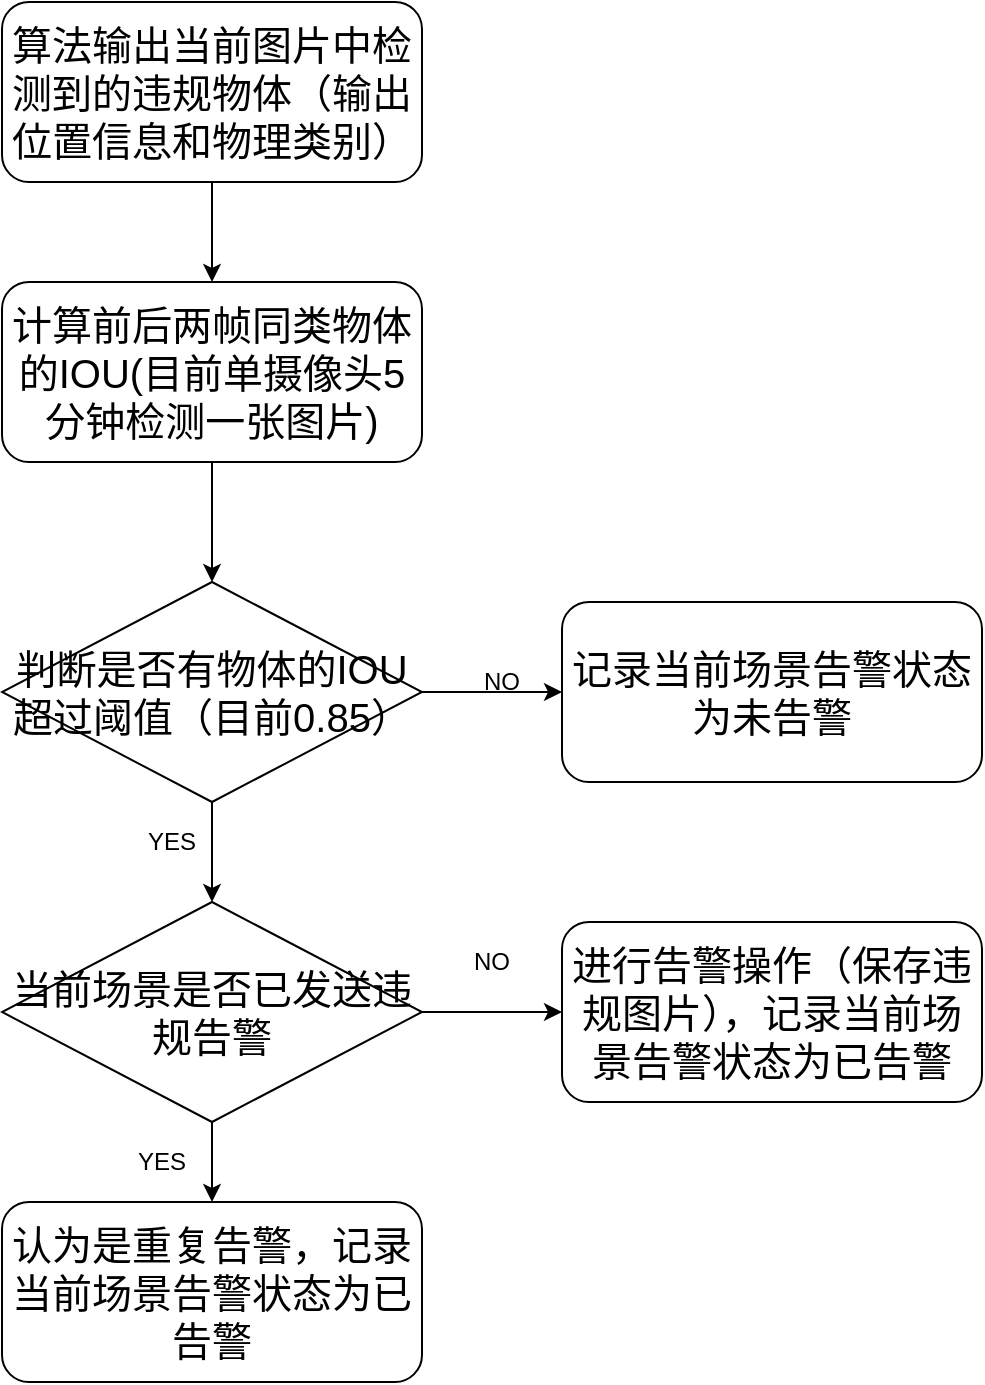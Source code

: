 <mxfile version="12.1.3" type="github" pages="1"><diagram id="csbnbrYuQrzbuTls21tO" name="Page-1"><mxGraphModel dx="1391" dy="841" grid="1" gridSize="10" guides="1" tooltips="1" connect="1" arrows="1" fold="1" page="1" pageScale="1" pageWidth="827" pageHeight="1169" math="0" shadow="0"><root><mxCell id="0"/><mxCell id="1" parent="0"/><mxCell id="eRvUZKKCyijG9LkS7xyj-3" value="" style="edgeStyle=orthogonalEdgeStyle;rounded=0;orthogonalLoop=1;jettySize=auto;html=1;entryX=0.5;entryY=0;entryDx=0;entryDy=0;" edge="1" parent="1" source="eRvUZKKCyijG9LkS7xyj-1" target="eRvUZKKCyijG9LkS7xyj-7"><mxGeometry relative="1" as="geometry"><mxPoint x="355" y="270" as="targetPoint"/></mxGeometry></mxCell><mxCell id="eRvUZKKCyijG9LkS7xyj-1" value="&lt;font style=&quot;font-size: 20px&quot;&gt;算法输出当前图片中检测到的违规物体（输出位置信息和物理类别）&lt;/font&gt;" style="rounded=1;whiteSpace=wrap;html=1;" vertex="1" parent="1"><mxGeometry x="250" y="140" width="210" height="90" as="geometry"/></mxCell><mxCell id="eRvUZKKCyijG9LkS7xyj-9" value="" style="edgeStyle=orthogonalEdgeStyle;rounded=0;orthogonalLoop=1;jettySize=auto;html=1;" edge="1" parent="1" source="eRvUZKKCyijG9LkS7xyj-7" target="eRvUZKKCyijG9LkS7xyj-8"><mxGeometry relative="1" as="geometry"/></mxCell><mxCell id="eRvUZKKCyijG9LkS7xyj-7" value="&lt;span style=&quot;font-size: 20px&quot;&gt;计算前后两帧同类物体的IOU(目前单摄像头5分钟检测一张图片)&lt;/span&gt;" style="rounded=1;whiteSpace=wrap;html=1;" vertex="1" parent="1"><mxGeometry x="250" y="280" width="210" height="90" as="geometry"/></mxCell><mxCell id="eRvUZKKCyijG9LkS7xyj-13" style="edgeStyle=orthogonalEdgeStyle;rounded=0;orthogonalLoop=1;jettySize=auto;html=1;entryX=0.5;entryY=0;entryDx=0;entryDy=0;" edge="1" parent="1" source="eRvUZKKCyijG9LkS7xyj-8" target="eRvUZKKCyijG9LkS7xyj-11"><mxGeometry relative="1" as="geometry"/></mxCell><mxCell id="eRvUZKKCyijG9LkS7xyj-19" value="" style="edgeStyle=orthogonalEdgeStyle;rounded=0;orthogonalLoop=1;jettySize=auto;html=1;" edge="1" parent="1" source="eRvUZKKCyijG9LkS7xyj-8" target="eRvUZKKCyijG9LkS7xyj-18"><mxGeometry relative="1" as="geometry"/></mxCell><mxCell id="eRvUZKKCyijG9LkS7xyj-8" value="&lt;font style=&quot;font-size: 20px&quot;&gt;判断是否有物体的IOU超过阈值（目前0.85）&lt;/font&gt;" style="rhombus;whiteSpace=wrap;html=1;" vertex="1" parent="1"><mxGeometry x="250" y="430" width="210" height="110" as="geometry"/></mxCell><mxCell id="eRvUZKKCyijG9LkS7xyj-23" value="" style="edgeStyle=orthogonalEdgeStyle;rounded=0;orthogonalLoop=1;jettySize=auto;html=1;" edge="1" parent="1" source="eRvUZKKCyijG9LkS7xyj-11" target="eRvUZKKCyijG9LkS7xyj-22"><mxGeometry relative="1" as="geometry"/></mxCell><mxCell id="eRvUZKKCyijG9LkS7xyj-26" value="" style="edgeStyle=orthogonalEdgeStyle;rounded=0;orthogonalLoop=1;jettySize=auto;html=1;" edge="1" parent="1" source="eRvUZKKCyijG9LkS7xyj-11" target="eRvUZKKCyijG9LkS7xyj-25"><mxGeometry relative="1" as="geometry"/></mxCell><mxCell id="eRvUZKKCyijG9LkS7xyj-11" value="&lt;span style=&quot;font-size: 20px&quot;&gt;当前场景是否已发送违规告警&lt;/span&gt;" style="rhombus;whiteSpace=wrap;html=1;" vertex="1" parent="1"><mxGeometry x="250" y="590" width="210" height="110" as="geometry"/></mxCell><mxCell id="eRvUZKKCyijG9LkS7xyj-16" value="YES" style="text;html=1;strokeColor=none;fillColor=none;align=center;verticalAlign=middle;whiteSpace=wrap;rounded=0;" vertex="1" parent="1"><mxGeometry x="315" y="550" width="40" height="20" as="geometry"/></mxCell><mxCell id="eRvUZKKCyijG9LkS7xyj-18" value="&lt;span style=&quot;font-size: 20px&quot;&gt;记录当前场景告警状态为未告警&lt;/span&gt;" style="rounded=1;whiteSpace=wrap;html=1;" vertex="1" parent="1"><mxGeometry x="530" y="440" width="210" height="90" as="geometry"/></mxCell><mxCell id="eRvUZKKCyijG9LkS7xyj-20" value="NO" style="text;html=1;strokeColor=none;fillColor=none;align=center;verticalAlign=middle;whiteSpace=wrap;rounded=0;" vertex="1" parent="1"><mxGeometry x="475" y="610" width="40" height="20" as="geometry"/></mxCell><mxCell id="eRvUZKKCyijG9LkS7xyj-22" value="&lt;span style=&quot;font-size: 20px&quot;&gt;认为是重复告警，&lt;/span&gt;&lt;span style=&quot;font-size: 20px&quot;&gt;记录当前场景告警状态为已告警&lt;/span&gt;" style="rounded=1;whiteSpace=wrap;html=1;" vertex="1" parent="1"><mxGeometry x="250" y="740" width="210" height="90" as="geometry"/></mxCell><mxCell id="eRvUZKKCyijG9LkS7xyj-25" value="&lt;span style=&quot;font-size: 20px&quot;&gt;进行告警操作（保存违规图片），&lt;/span&gt;&lt;span style=&quot;font-size: 20px&quot;&gt;记录当前场景告警状态为已告警&lt;/span&gt;" style="rounded=1;whiteSpace=wrap;html=1;" vertex="1" parent="1"><mxGeometry x="530" y="600" width="210" height="90" as="geometry"/></mxCell><mxCell id="eRvUZKKCyijG9LkS7xyj-27" value="NO" style="text;html=1;strokeColor=none;fillColor=none;align=center;verticalAlign=middle;whiteSpace=wrap;rounded=0;" vertex="1" parent="1"><mxGeometry x="480" y="470" width="40" height="20" as="geometry"/></mxCell><mxCell id="eRvUZKKCyijG9LkS7xyj-28" value="YES" style="text;html=1;strokeColor=none;fillColor=none;align=center;verticalAlign=middle;whiteSpace=wrap;rounded=0;" vertex="1" parent="1"><mxGeometry x="310" y="710" width="40" height="20" as="geometry"/></mxCell></root></mxGraphModel></diagram></mxfile>